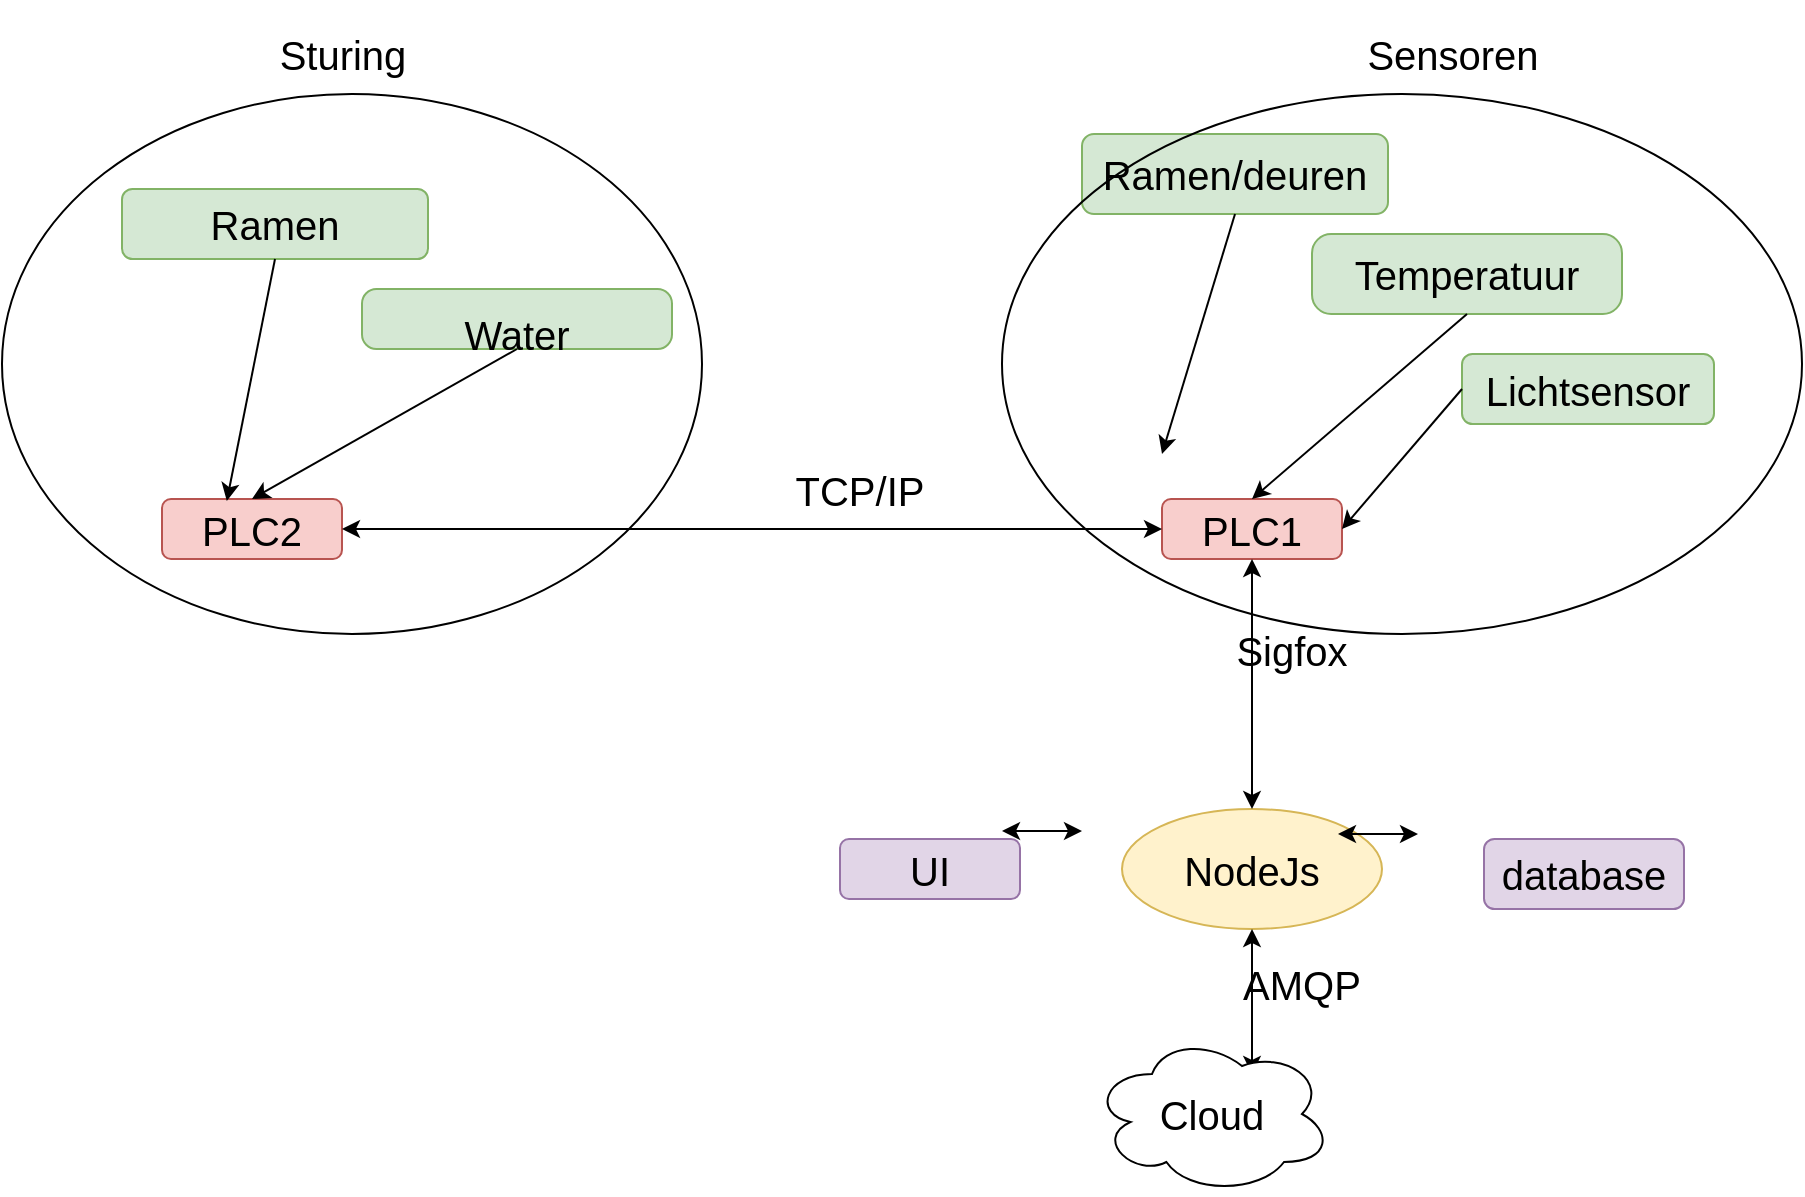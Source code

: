 <mxfile version="11.3.0" type="device" pages="1"><diagram name="Page-1" id="42789a77-a242-8287-6e28-9cd8cfd52e62"><mxGraphModel dx="1554" dy="821" grid="1" gridSize="10" guides="1" tooltips="1" connect="1" arrows="1" fold="1" page="1" pageScale="1" pageWidth="1100" pageHeight="850" background="#ffffff" math="0" shadow="0"><root><mxCell id="0"/><mxCell id="1" parent="0"/><mxCell id="J_wxGwS0mSDb6EU96BU_-1" value="&lt;font style=&quot;font-size: 20px&quot;&gt;PLC1&lt;/font&gt;" style="rounded=1;whiteSpace=wrap;html=1;fillColor=#f8cecc;strokeColor=#b85450;" vertex="1" parent="1"><mxGeometry x="780" y="302.5" width="90" height="30" as="geometry"/></mxCell><mxCell id="J_wxGwS0mSDb6EU96BU_-2" value="&lt;font style=&quot;font-size: 20px&quot;&gt;Ramen/deuren&lt;/font&gt;" style="rounded=1;whiteSpace=wrap;html=1;fillColor=#d5e8d4;strokeColor=#82b366;" vertex="1" parent="1"><mxGeometry x="740" y="120" width="153" height="40" as="geometry"/></mxCell><mxCell id="J_wxGwS0mSDb6EU96BU_-3" value="&lt;font style=&quot;font-size: 20px&quot;&gt;Temperatuur&lt;/font&gt;" style="rounded=1;whiteSpace=wrap;html=1;arcSize=24;fillColor=#d5e8d4;strokeColor=#82b366;" vertex="1" parent="1"><mxGeometry x="855" y="170" width="155" height="40" as="geometry"/></mxCell><mxCell id="J_wxGwS0mSDb6EU96BU_-4" value="&lt;font style=&quot;font-size: 20px&quot;&gt;Lichtsensor&lt;/font&gt;" style="rounded=1;whiteSpace=wrap;html=1;fillColor=#d5e8d4;strokeColor=#82b366;" vertex="1" parent="1"><mxGeometry x="930" y="230" width="126" height="35" as="geometry"/></mxCell><mxCell id="J_wxGwS0mSDb6EU96BU_-10" value="&lt;font style=&quot;font-size: 20px&quot;&gt;NodeJs&lt;/font&gt;" style="ellipse;whiteSpace=wrap;html=1;fillColor=#fff2cc;strokeColor=#d6b656;" vertex="1" parent="1"><mxGeometry x="760" y="457.5" width="130" height="60" as="geometry"/></mxCell><mxCell id="J_wxGwS0mSDb6EU96BU_-11" value="" style="endArrow=classic;startArrow=classic;html=1;exitX=0.5;exitY=0;exitDx=0;exitDy=0;entryX=0.5;entryY=1;entryDx=0;entryDy=0;" edge="1" parent="1" source="J_wxGwS0mSDb6EU96BU_-10" target="J_wxGwS0mSDb6EU96BU_-1"><mxGeometry width="50" height="50" relative="1" as="geometry"><mxPoint x="740" y="570" as="sourcePoint"/><mxPoint x="830" y="360" as="targetPoint"/></mxGeometry></mxCell><mxCell id="J_wxGwS0mSDb6EU96BU_-12" value="&lt;font style=&quot;font-size: 20px&quot;&gt;UI&lt;/font&gt;" style="rounded=1;whiteSpace=wrap;html=1;fillColor=#e1d5e7;strokeColor=#9673a6;" vertex="1" parent="1"><mxGeometry x="619" y="472.5" width="90" height="30" as="geometry"/></mxCell><mxCell id="J_wxGwS0mSDb6EU96BU_-13" value="" style="endArrow=classic;startArrow=classic;html=1;" edge="1" parent="1"><mxGeometry width="50" height="50" relative="1" as="geometry"><mxPoint x="700" y="468.5" as="sourcePoint"/><mxPoint x="740" y="468.5" as="targetPoint"/></mxGeometry></mxCell><mxCell id="J_wxGwS0mSDb6EU96BU_-14" value="&lt;font style=&quot;font-size: 20px&quot;&gt;database&lt;/font&gt;" style="rounded=1;whiteSpace=wrap;html=1;fillColor=#e1d5e7;strokeColor=#9673a6;" vertex="1" parent="1"><mxGeometry x="941" y="472.5" width="100" height="35" as="geometry"/></mxCell><mxCell id="J_wxGwS0mSDb6EU96BU_-15" value="" style="endArrow=classic;startArrow=classic;html=1;" edge="1" parent="1"><mxGeometry width="50" height="50" relative="1" as="geometry"><mxPoint x="868" y="470" as="sourcePoint"/><mxPoint x="908" y="470" as="targetPoint"/></mxGeometry></mxCell><mxCell id="J_wxGwS0mSDb6EU96BU_-16" value="" style="endArrow=classic;html=1;exitX=0.5;exitY=1;exitDx=0;exitDy=0;" edge="1" parent="1" source="J_wxGwS0mSDb6EU96BU_-2"><mxGeometry width="50" height="50" relative="1" as="geometry"><mxPoint x="780.5" y="240" as="sourcePoint"/><mxPoint x="780" y="280" as="targetPoint"/></mxGeometry></mxCell><mxCell id="J_wxGwS0mSDb6EU96BU_-17" value="" style="endArrow=classic;html=1;exitX=0.5;exitY=1;exitDx=0;exitDy=0;entryX=0.5;entryY=0;entryDx=0;entryDy=0;" edge="1" parent="1" source="J_wxGwS0mSDb6EU96BU_-3" target="J_wxGwS0mSDb6EU96BU_-1"><mxGeometry width="50" height="50" relative="1" as="geometry"><mxPoint x="850" y="190" as="sourcePoint"/><mxPoint x="813.5" y="290" as="targetPoint"/></mxGeometry></mxCell><mxCell id="J_wxGwS0mSDb6EU96BU_-18" value="" style="endArrow=classic;html=1;exitX=0;exitY=0.5;exitDx=0;exitDy=0;entryX=1;entryY=0.5;entryDx=0;entryDy=0;" edge="1" parent="1" source="J_wxGwS0mSDb6EU96BU_-4" target="J_wxGwS0mSDb6EU96BU_-1"><mxGeometry width="50" height="50" relative="1" as="geometry"><mxPoint x="1052.5" y="310" as="sourcePoint"/><mxPoint x="910" y="380" as="targetPoint"/></mxGeometry></mxCell><mxCell id="J_wxGwS0mSDb6EU96BU_-20" value="" style="endArrow=classic;startArrow=classic;html=1;entryX=0.5;entryY=1;entryDx=0;entryDy=0;" edge="1" parent="1" target="J_wxGwS0mSDb6EU96BU_-10"><mxGeometry width="50" height="50" relative="1" as="geometry"><mxPoint x="825" y="590" as="sourcePoint"/><mxPoint x="870" y="550" as="targetPoint"/></mxGeometry></mxCell><mxCell id="J_wxGwS0mSDb6EU96BU_-22" value="&lt;font style=&quot;font-size: 20px&quot;&gt;Cloud&lt;/font&gt;" style="ellipse;shape=cloud;whiteSpace=wrap;html=1;" vertex="1" parent="1"><mxGeometry x="745" y="570" width="120" height="80" as="geometry"/></mxCell><mxCell id="J_wxGwS0mSDb6EU96BU_-23" value="&lt;font style=&quot;font-size: 20px&quot;&gt;Sigfox&lt;/font&gt;" style="text;html=1;strokeColor=none;fillColor=none;align=center;verticalAlign=middle;whiteSpace=wrap;rounded=0;" vertex="1" parent="1"><mxGeometry x="810" y="365" width="70" height="25" as="geometry"/></mxCell><mxCell id="J_wxGwS0mSDb6EU96BU_-24" value="&lt;div style=&quot;font-size: 20px&quot;&gt;&lt;font style=&quot;font-size: 20px&quot;&gt;AMQP&lt;/font&gt;&lt;/div&gt;" style="text;html=1;strokeColor=none;fillColor=none;align=center;verticalAlign=middle;whiteSpace=wrap;rounded=0;" vertex="1" parent="1"><mxGeometry x="815" y="532.5" width="70" height="25" as="geometry"/></mxCell><mxCell id="J_wxGwS0mSDb6EU96BU_-25" value="&lt;font style=&quot;font-size: 20px&quot;&gt;PLC2&lt;/font&gt;" style="rounded=1;whiteSpace=wrap;html=1;fillColor=#f8cecc;strokeColor=#b85450;" vertex="1" parent="1"><mxGeometry x="280" y="302.5" width="90" height="30" as="geometry"/></mxCell><mxCell id="J_wxGwS0mSDb6EU96BU_-26" value="&lt;font style=&quot;font-size: 20px&quot;&gt;Ramen&lt;/font&gt;" style="rounded=1;whiteSpace=wrap;html=1;fillColor=#d5e8d4;strokeColor=#82b366;" vertex="1" parent="1"><mxGeometry x="260" y="147.5" width="153" height="35" as="geometry"/></mxCell><mxCell id="J_wxGwS0mSDb6EU96BU_-27" value="&lt;br&gt;&lt;font style=&quot;font-size: 20px&quot;&gt;Water&lt;/font&gt;" style="rounded=1;whiteSpace=wrap;html=1;arcSize=24;align=center;horizontal=1;verticalAlign=middle;labelPosition=center;verticalLabelPosition=middle;fillColor=#d5e8d4;strokeColor=#82b366;" vertex="1" parent="1"><mxGeometry x="380" y="197.5" width="155" height="30" as="geometry"/></mxCell><mxCell id="J_wxGwS0mSDb6EU96BU_-29" value="" style="endArrow=classic;html=1;exitX=0.5;exitY=1;exitDx=0;exitDy=0;entryX=0.36;entryY=0.033;entryDx=0;entryDy=0;entryPerimeter=0;" edge="1" parent="1" source="J_wxGwS0mSDb6EU96BU_-26" target="J_wxGwS0mSDb6EU96BU_-25"><mxGeometry width="50" height="50" relative="1" as="geometry"><mxPoint x="300.5" y="262.5" as="sourcePoint"/><mxPoint x="300" y="302.5" as="targetPoint"/></mxGeometry></mxCell><mxCell id="J_wxGwS0mSDb6EU96BU_-30" value="" style="endArrow=classic;html=1;exitX=0.5;exitY=1;exitDx=0;exitDy=0;entryX=0.5;entryY=0;entryDx=0;entryDy=0;" edge="1" parent="1" source="J_wxGwS0mSDb6EU96BU_-27" target="J_wxGwS0mSDb6EU96BU_-25"><mxGeometry width="50" height="50" relative="1" as="geometry"><mxPoint x="452.5" y="227.5" as="sourcePoint"/><mxPoint x="333.5" y="312.5" as="targetPoint"/></mxGeometry></mxCell><mxCell id="J_wxGwS0mSDb6EU96BU_-32" value="" style="endArrow=classic;startArrow=classic;html=1;exitX=1;exitY=0.5;exitDx=0;exitDy=0;entryX=0;entryY=0.5;entryDx=0;entryDy=0;" edge="1" parent="1" source="J_wxGwS0mSDb6EU96BU_-25" target="J_wxGwS0mSDb6EU96BU_-1"><mxGeometry width="50" height="50" relative="1" as="geometry"><mxPoint x="650" y="320" as="sourcePoint"/><mxPoint x="700" y="270" as="targetPoint"/></mxGeometry></mxCell><mxCell id="J_wxGwS0mSDb6EU96BU_-33" value="&lt;font style=&quot;font-size: 20px&quot;&gt;TCP/IP&lt;/font&gt;" style="text;html=1;strokeColor=none;fillColor=none;align=center;verticalAlign=middle;whiteSpace=wrap;rounded=0;" vertex="1" parent="1"><mxGeometry x="594" y="285" width="70" height="25" as="geometry"/></mxCell><mxCell id="J_wxGwS0mSDb6EU96BU_-34" value="" style="ellipse;whiteSpace=wrap;html=1;fontColor=#99FF99;align=center;fillColor=none;" vertex="1" parent="1"><mxGeometry x="200" y="100" width="350" height="270" as="geometry"/></mxCell><mxCell id="J_wxGwS0mSDb6EU96BU_-35" value="" style="ellipse;whiteSpace=wrap;html=1;fontColor=#99FF99;align=center;fillColor=none;" vertex="1" parent="1"><mxGeometry x="700" y="100" width="400" height="270" as="geometry"/></mxCell><mxCell id="J_wxGwS0mSDb6EU96BU_-37" value="&lt;br&gt;&lt;font style=&quot;font-size: 20px&quot;&gt;Sensoren&lt;/font&gt;" style="text;html=1;strokeColor=none;fillColor=none;align=center;verticalAlign=middle;whiteSpace=wrap;rounded=0;" vertex="1" parent="1"><mxGeometry x="870" y="60" width="111" height="25" as="geometry"/></mxCell><mxCell id="J_wxGwS0mSDb6EU96BU_-38" value="&lt;br&gt;&lt;font style=&quot;font-size: 20px&quot;&gt;Sturing&lt;/font&gt;" style="text;html=1;strokeColor=none;fillColor=none;align=center;verticalAlign=middle;whiteSpace=wrap;rounded=0;" vertex="1" parent="1"><mxGeometry x="314.5" y="60" width="111" height="25" as="geometry"/></mxCell></root></mxGraphModel></diagram></mxfile>